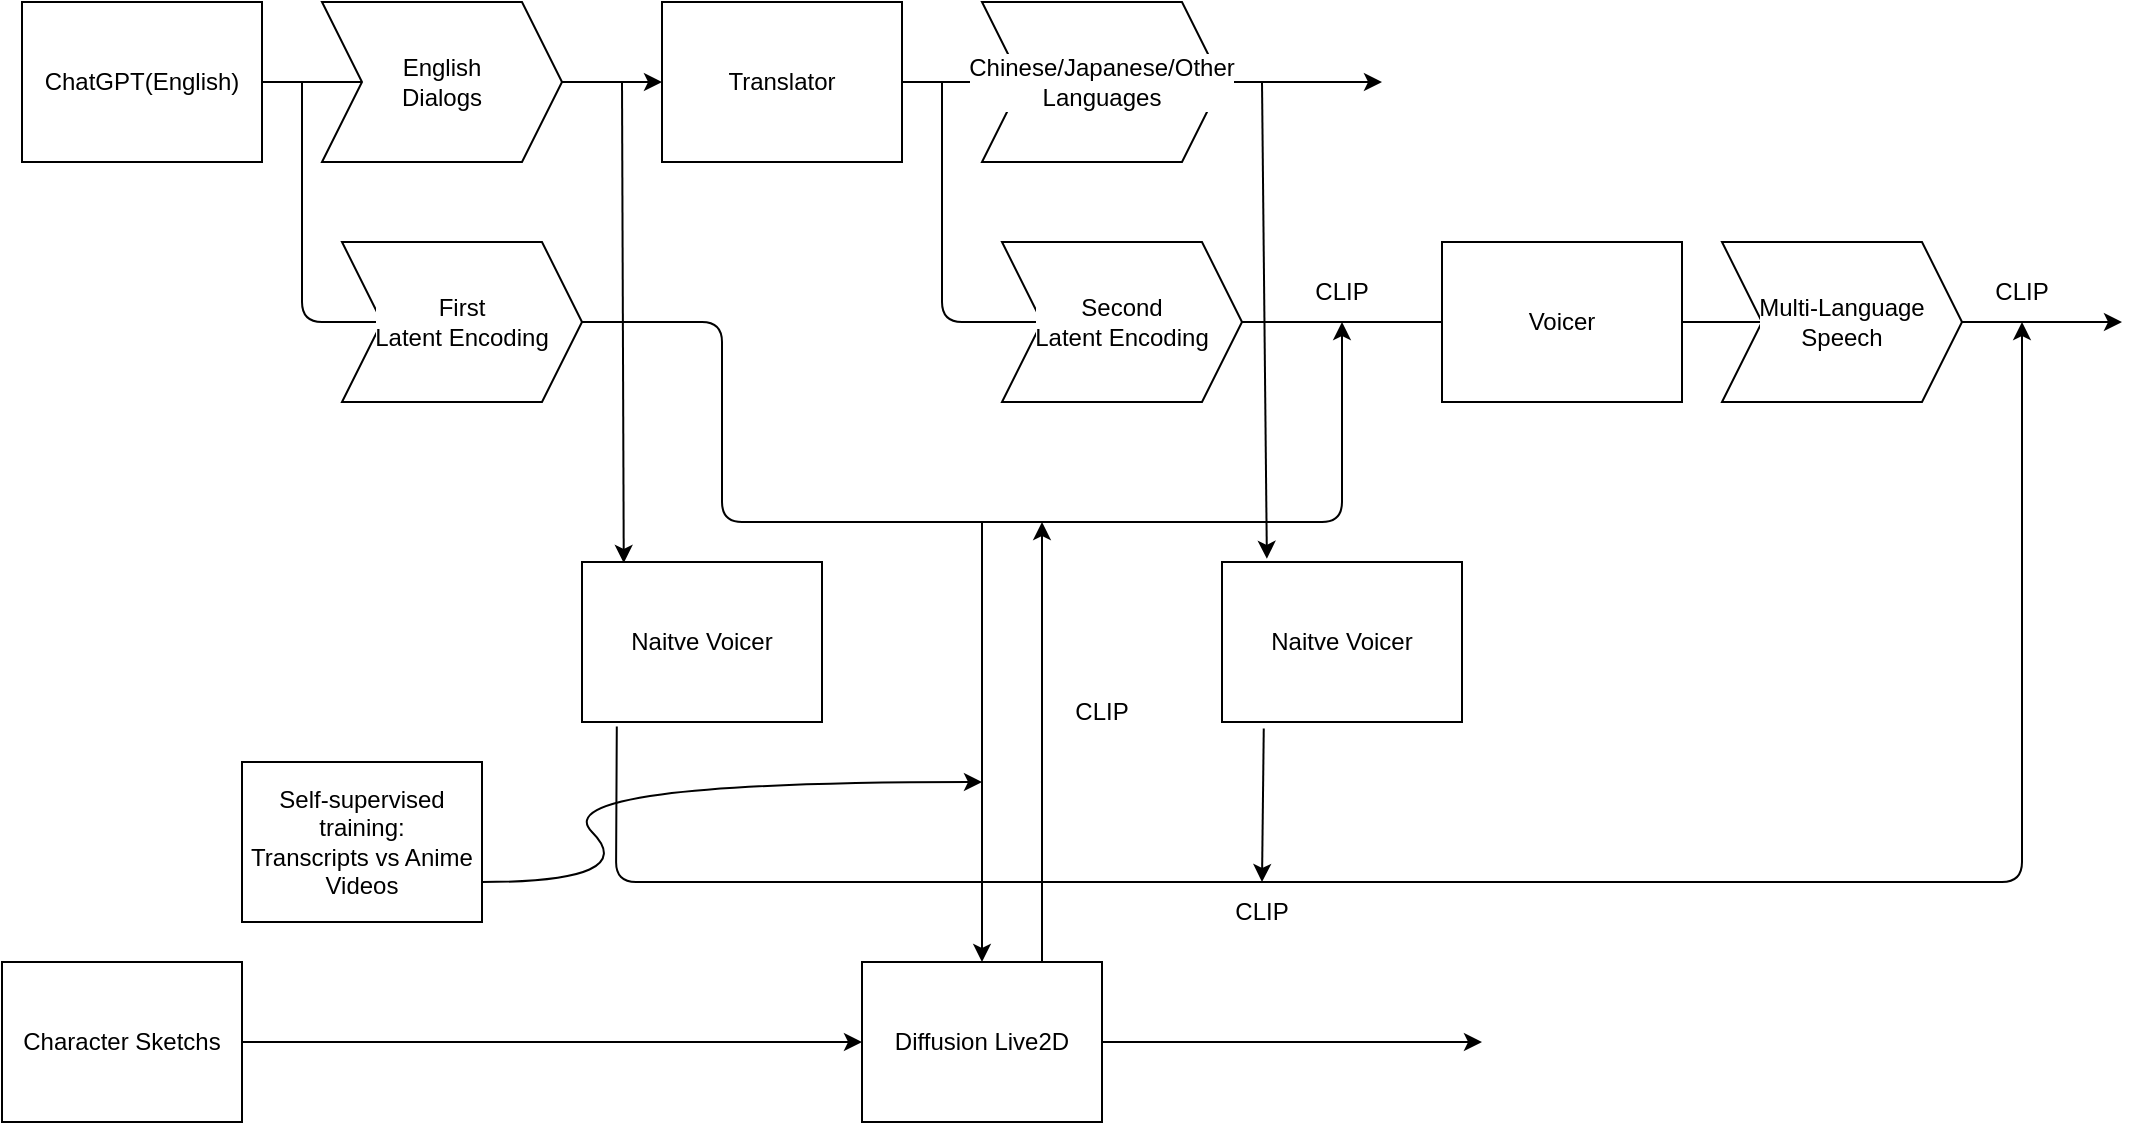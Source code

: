 <mxfile>
    <diagram id="FDMLlppGvuvqh2n5ULFe" name="Page-1">
        <mxGraphModel dx="1374" dy="897" grid="1" gridSize="10" guides="1" tooltips="1" connect="1" arrows="1" fold="1" page="1" pageScale="1" pageWidth="850" pageHeight="1100" math="0" shadow="0">
            <root>
                <mxCell id="0"/>
                <mxCell id="1" parent="0"/>
                <mxCell id="2" value="ChatGPT(English)" style="rounded=0;whiteSpace=wrap;html=1;" vertex="1" parent="1">
                    <mxGeometry x="40" y="160" width="120" height="80" as="geometry"/>
                </mxCell>
                <mxCell id="3" value="Translator" style="rounded=0;whiteSpace=wrap;html=1;" vertex="1" parent="1">
                    <mxGeometry x="360" y="160" width="120" height="80" as="geometry"/>
                </mxCell>
                <mxCell id="9" value="" style="endArrow=classic;html=1;fontSize=12;" edge="1" parent="1" source="2" target="3">
                    <mxGeometry width="50" height="50" relative="1" as="geometry">
                        <mxPoint x="400" y="330" as="sourcePoint"/>
                        <mxPoint x="450" y="280" as="targetPoint"/>
                    </mxGeometry>
                </mxCell>
                <mxCell id="11" value="English&lt;br&gt;Dialogs" style="shape=step;perimeter=stepPerimeter;whiteSpace=wrap;html=1;fixedSize=1;labelBackgroundColor=#ffffff;fontSize=12;" vertex="1" parent="1">
                    <mxGeometry x="190" y="160" width="120" height="80" as="geometry"/>
                </mxCell>
                <mxCell id="13" value="" style="endArrow=classic;html=1;fontSize=12;exitX=1;exitY=0.5;exitDx=0;exitDy=0;" edge="1" parent="1" source="3">
                    <mxGeometry width="50" height="50" relative="1" as="geometry">
                        <mxPoint x="400" y="320" as="sourcePoint"/>
                        <mxPoint x="720" y="200" as="targetPoint"/>
                    </mxGeometry>
                </mxCell>
                <mxCell id="12" value="Chinese/Japanese/Other Languages" style="shape=step;perimeter=stepPerimeter;whiteSpace=wrap;html=1;fixedSize=1;labelBackgroundColor=#ffffff;fontSize=12;" vertex="1" parent="1">
                    <mxGeometry x="520" y="160" width="120" height="80" as="geometry"/>
                </mxCell>
                <mxCell id="14" value="" style="endArrow=classic;html=1;fontSize=12;" edge="1" parent="1">
                    <mxGeometry width="50" height="50" relative="1" as="geometry">
                        <mxPoint x="500" y="200" as="sourcePoint"/>
                        <mxPoint x="1090" y="320" as="targetPoint"/>
                        <Array as="points">
                            <mxPoint x="500" y="320"/>
                        </Array>
                    </mxGeometry>
                </mxCell>
                <mxCell id="15" value="" style="endArrow=classic;html=1;fontSize=12;entryX=0.5;entryY=1;entryDx=0;entryDy=0;" edge="1" parent="1" target="21">
                    <mxGeometry width="50" height="50" relative="1" as="geometry">
                        <mxPoint x="180" y="200" as="sourcePoint"/>
                        <mxPoint x="710" y="370" as="targetPoint"/>
                        <Array as="points">
                            <mxPoint x="180" y="320"/>
                            <mxPoint x="390" y="320"/>
                            <mxPoint x="390" y="420"/>
                            <mxPoint x="700" y="420"/>
                        </Array>
                    </mxGeometry>
                </mxCell>
                <mxCell id="17" value="First&lt;br&gt;Latent Encoding" style="shape=step;perimeter=stepPerimeter;whiteSpace=wrap;html=1;fixedSize=1;labelBackgroundColor=#ffffff;fontSize=12;" vertex="1" parent="1">
                    <mxGeometry x="200" y="280" width="120" height="80" as="geometry"/>
                </mxCell>
                <mxCell id="18" value="Second&lt;br&gt;Latent Encoding" style="shape=step;perimeter=stepPerimeter;whiteSpace=wrap;html=1;fixedSize=1;labelBackgroundColor=#ffffff;fontSize=12;" vertex="1" parent="1">
                    <mxGeometry x="530" y="280" width="120" height="80" as="geometry"/>
                </mxCell>
                <mxCell id="20" value="Voicer" style="rounded=0;whiteSpace=wrap;html=1;" vertex="1" parent="1">
                    <mxGeometry x="750" y="280" width="120" height="80" as="geometry"/>
                </mxCell>
                <mxCell id="21" value="CLIP" style="text;html=1;strokeColor=none;fillColor=none;align=center;verticalAlign=middle;whiteSpace=wrap;rounded=0;labelBackgroundColor=#ffffff;fontSize=12;" vertex="1" parent="1">
                    <mxGeometry x="670" y="290" width="60" height="30" as="geometry"/>
                </mxCell>
                <mxCell id="24" value="Multi-Language&lt;br&gt;Speech" style="shape=step;perimeter=stepPerimeter;whiteSpace=wrap;html=1;fixedSize=1;labelBackgroundColor=#ffffff;fontSize=12;" vertex="1" parent="1">
                    <mxGeometry x="890" y="280" width="120" height="80" as="geometry"/>
                </mxCell>
                <mxCell id="25" value="Naitve Voicer" style="rounded=0;whiteSpace=wrap;html=1;labelBackgroundColor=#ffffff;fontSize=12;" vertex="1" parent="1">
                    <mxGeometry x="320" y="440" width="120" height="80" as="geometry"/>
                </mxCell>
                <mxCell id="26" value="" style="endArrow=classic;html=1;fontSize=12;entryX=0.174;entryY=0.006;entryDx=0;entryDy=0;entryPerimeter=0;" edge="1" parent="1" target="25">
                    <mxGeometry width="50" height="50" relative="1" as="geometry">
                        <mxPoint x="340" y="200" as="sourcePoint"/>
                        <mxPoint x="480" y="340" as="targetPoint"/>
                    </mxGeometry>
                </mxCell>
                <mxCell id="27" value="Naitve Voicer" style="rounded=0;whiteSpace=wrap;html=1;labelBackgroundColor=#ffffff;fontSize=12;" vertex="1" parent="1">
                    <mxGeometry x="640" y="440" width="120" height="80" as="geometry"/>
                </mxCell>
                <mxCell id="28" value="" style="endArrow=classic;html=1;fontSize=12;entryX=0.187;entryY=-0.02;entryDx=0;entryDy=0;entryPerimeter=0;" edge="1" parent="1" target="27">
                    <mxGeometry width="50" height="50" relative="1" as="geometry">
                        <mxPoint x="660" y="200" as="sourcePoint"/>
                        <mxPoint x="480" y="340" as="targetPoint"/>
                    </mxGeometry>
                </mxCell>
                <mxCell id="29" value="" style="endArrow=classic;html=1;fontSize=12;exitX=0.145;exitY=1.028;exitDx=0;exitDy=0;exitPerimeter=0;" edge="1" parent="1" source="25">
                    <mxGeometry width="50" height="50" relative="1" as="geometry">
                        <mxPoint x="430" y="520" as="sourcePoint"/>
                        <mxPoint x="1040" y="320" as="targetPoint"/>
                        <Array as="points">
                            <mxPoint x="337" y="600"/>
                            <mxPoint x="1040" y="600"/>
                        </Array>
                    </mxGeometry>
                </mxCell>
                <mxCell id="30" value="" style="endArrow=classic;html=1;fontSize=12;exitX=0.174;exitY=1.04;exitDx=0;exitDy=0;exitPerimeter=0;" edge="1" parent="1" source="27">
                    <mxGeometry width="50" height="50" relative="1" as="geometry">
                        <mxPoint x="930" y="520" as="sourcePoint"/>
                        <mxPoint x="660" y="600" as="targetPoint"/>
                    </mxGeometry>
                </mxCell>
                <mxCell id="31" value="CLIP" style="text;html=1;strokeColor=none;fillColor=none;align=center;verticalAlign=middle;whiteSpace=wrap;rounded=0;labelBackgroundColor=#ffffff;fontSize=12;" vertex="1" parent="1">
                    <mxGeometry x="1010" y="290" width="60" height="30" as="geometry"/>
                </mxCell>
                <mxCell id="32" value="CLIP" style="text;html=1;strokeColor=none;fillColor=none;align=center;verticalAlign=middle;whiteSpace=wrap;rounded=0;labelBackgroundColor=#ffffff;fontSize=12;" vertex="1" parent="1">
                    <mxGeometry x="630" y="600" width="60" height="30" as="geometry"/>
                </mxCell>
                <mxCell id="33" value="Diffusion Live2D" style="rounded=0;whiteSpace=wrap;html=1;labelBackgroundColor=#ffffff;fontSize=12;" vertex="1" parent="1">
                    <mxGeometry x="460" y="640" width="120" height="80" as="geometry"/>
                </mxCell>
                <mxCell id="34" value="Character Sketchs" style="rounded=0;whiteSpace=wrap;html=1;labelBackgroundColor=#ffffff;fontSize=12;" vertex="1" parent="1">
                    <mxGeometry x="30" y="640" width="120" height="80" as="geometry"/>
                </mxCell>
                <mxCell id="35" value="" style="endArrow=classic;html=1;fontSize=12;exitX=1;exitY=0.5;exitDx=0;exitDy=0;entryX=0;entryY=0.5;entryDx=0;entryDy=0;" edge="1" parent="1" source="34" target="33">
                    <mxGeometry width="50" height="50" relative="1" as="geometry">
                        <mxPoint x="450" y="520" as="sourcePoint"/>
                        <mxPoint x="500" y="470" as="targetPoint"/>
                    </mxGeometry>
                </mxCell>
                <mxCell id="36" value="" style="endArrow=classic;html=1;fontSize=12;entryX=0.5;entryY=0;entryDx=0;entryDy=0;" edge="1" parent="1" target="33">
                    <mxGeometry width="50" height="50" relative="1" as="geometry">
                        <mxPoint x="520" y="420" as="sourcePoint"/>
                        <mxPoint x="510" y="680" as="targetPoint"/>
                    </mxGeometry>
                </mxCell>
                <mxCell id="37" value="Self-supervised training:&lt;br&gt;Transcripts vs Anime Videos" style="rounded=0;whiteSpace=wrap;html=1;labelBackgroundColor=#ffffff;fontSize=12;" vertex="1" parent="1">
                    <mxGeometry x="150" y="540" width="120" height="80" as="geometry"/>
                </mxCell>
                <mxCell id="39" value="" style="curved=1;endArrow=classic;html=1;fontSize=12;exitX=1;exitY=0.75;exitDx=0;exitDy=0;" edge="1" parent="1" source="37">
                    <mxGeometry width="50" height="50" relative="1" as="geometry">
                        <mxPoint x="300" y="600" as="sourcePoint"/>
                        <mxPoint x="520" y="550" as="targetPoint"/>
                        <Array as="points">
                            <mxPoint x="350" y="600"/>
                            <mxPoint x="300" y="550"/>
                        </Array>
                    </mxGeometry>
                </mxCell>
                <mxCell id="40" value="" style="endArrow=classic;html=1;fontSize=12;exitX=1;exitY=0.5;exitDx=0;exitDy=0;" edge="1" parent="1" source="33">
                    <mxGeometry width="50" height="50" relative="1" as="geometry">
                        <mxPoint x="680" y="610" as="sourcePoint"/>
                        <mxPoint x="770" y="680" as="targetPoint"/>
                    </mxGeometry>
                </mxCell>
                <mxCell id="41" value="" style="endArrow=classic;html=1;fontSize=12;exitX=0.75;exitY=0;exitDx=0;exitDy=0;" edge="1" parent="1" source="33">
                    <mxGeometry width="50" height="50" relative="1" as="geometry">
                        <mxPoint x="680" y="500" as="sourcePoint"/>
                        <mxPoint x="550" y="420" as="targetPoint"/>
                    </mxGeometry>
                </mxCell>
                <mxCell id="42" value="CLIP" style="text;html=1;strokeColor=none;fillColor=none;align=center;verticalAlign=middle;whiteSpace=wrap;rounded=0;labelBackgroundColor=#ffffff;fontSize=12;" vertex="1" parent="1">
                    <mxGeometry x="550" y="500" width="60" height="30" as="geometry"/>
                </mxCell>
            </root>
        </mxGraphModel>
    </diagram>
</mxfile>